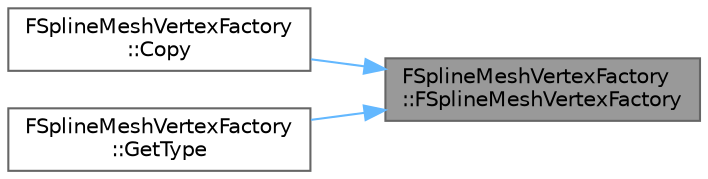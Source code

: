 digraph "FSplineMeshVertexFactory::FSplineMeshVertexFactory"
{
 // INTERACTIVE_SVG=YES
 // LATEX_PDF_SIZE
  bgcolor="transparent";
  edge [fontname=Helvetica,fontsize=10,labelfontname=Helvetica,labelfontsize=10];
  node [fontname=Helvetica,fontsize=10,shape=box,height=0.2,width=0.4];
  rankdir="RL";
  Node1 [id="Node000001",label="FSplineMeshVertexFactory\l::FSplineMeshVertexFactory",height=0.2,width=0.4,color="gray40", fillcolor="grey60", style="filled", fontcolor="black",tooltip=" "];
  Node1 -> Node2 [id="edge1_Node000001_Node000002",dir="back",color="steelblue1",style="solid",tooltip=" "];
  Node2 [id="Node000002",label="FSplineMeshVertexFactory\l::Copy",height=0.2,width=0.4,color="grey40", fillcolor="white", style="filled",URL="$d6/d70/structFSplineMeshVertexFactory.html#afa0465de0bf8e0f763833df27422e531",tooltip="Copy the data from another vertex factory."];
  Node1 -> Node3 [id="edge2_Node000001_Node000003",dir="back",color="steelblue1",style="solid",tooltip=" "];
  Node3 [id="Node000003",label="FSplineMeshVertexFactory\l::GetType",height=0.2,width=0.4,color="grey40", fillcolor="white", style="filled",URL="$d6/d70/structFSplineMeshVertexFactory.html#ac95b54fd7171eda8da591841737585be",tooltip=" "];
}
